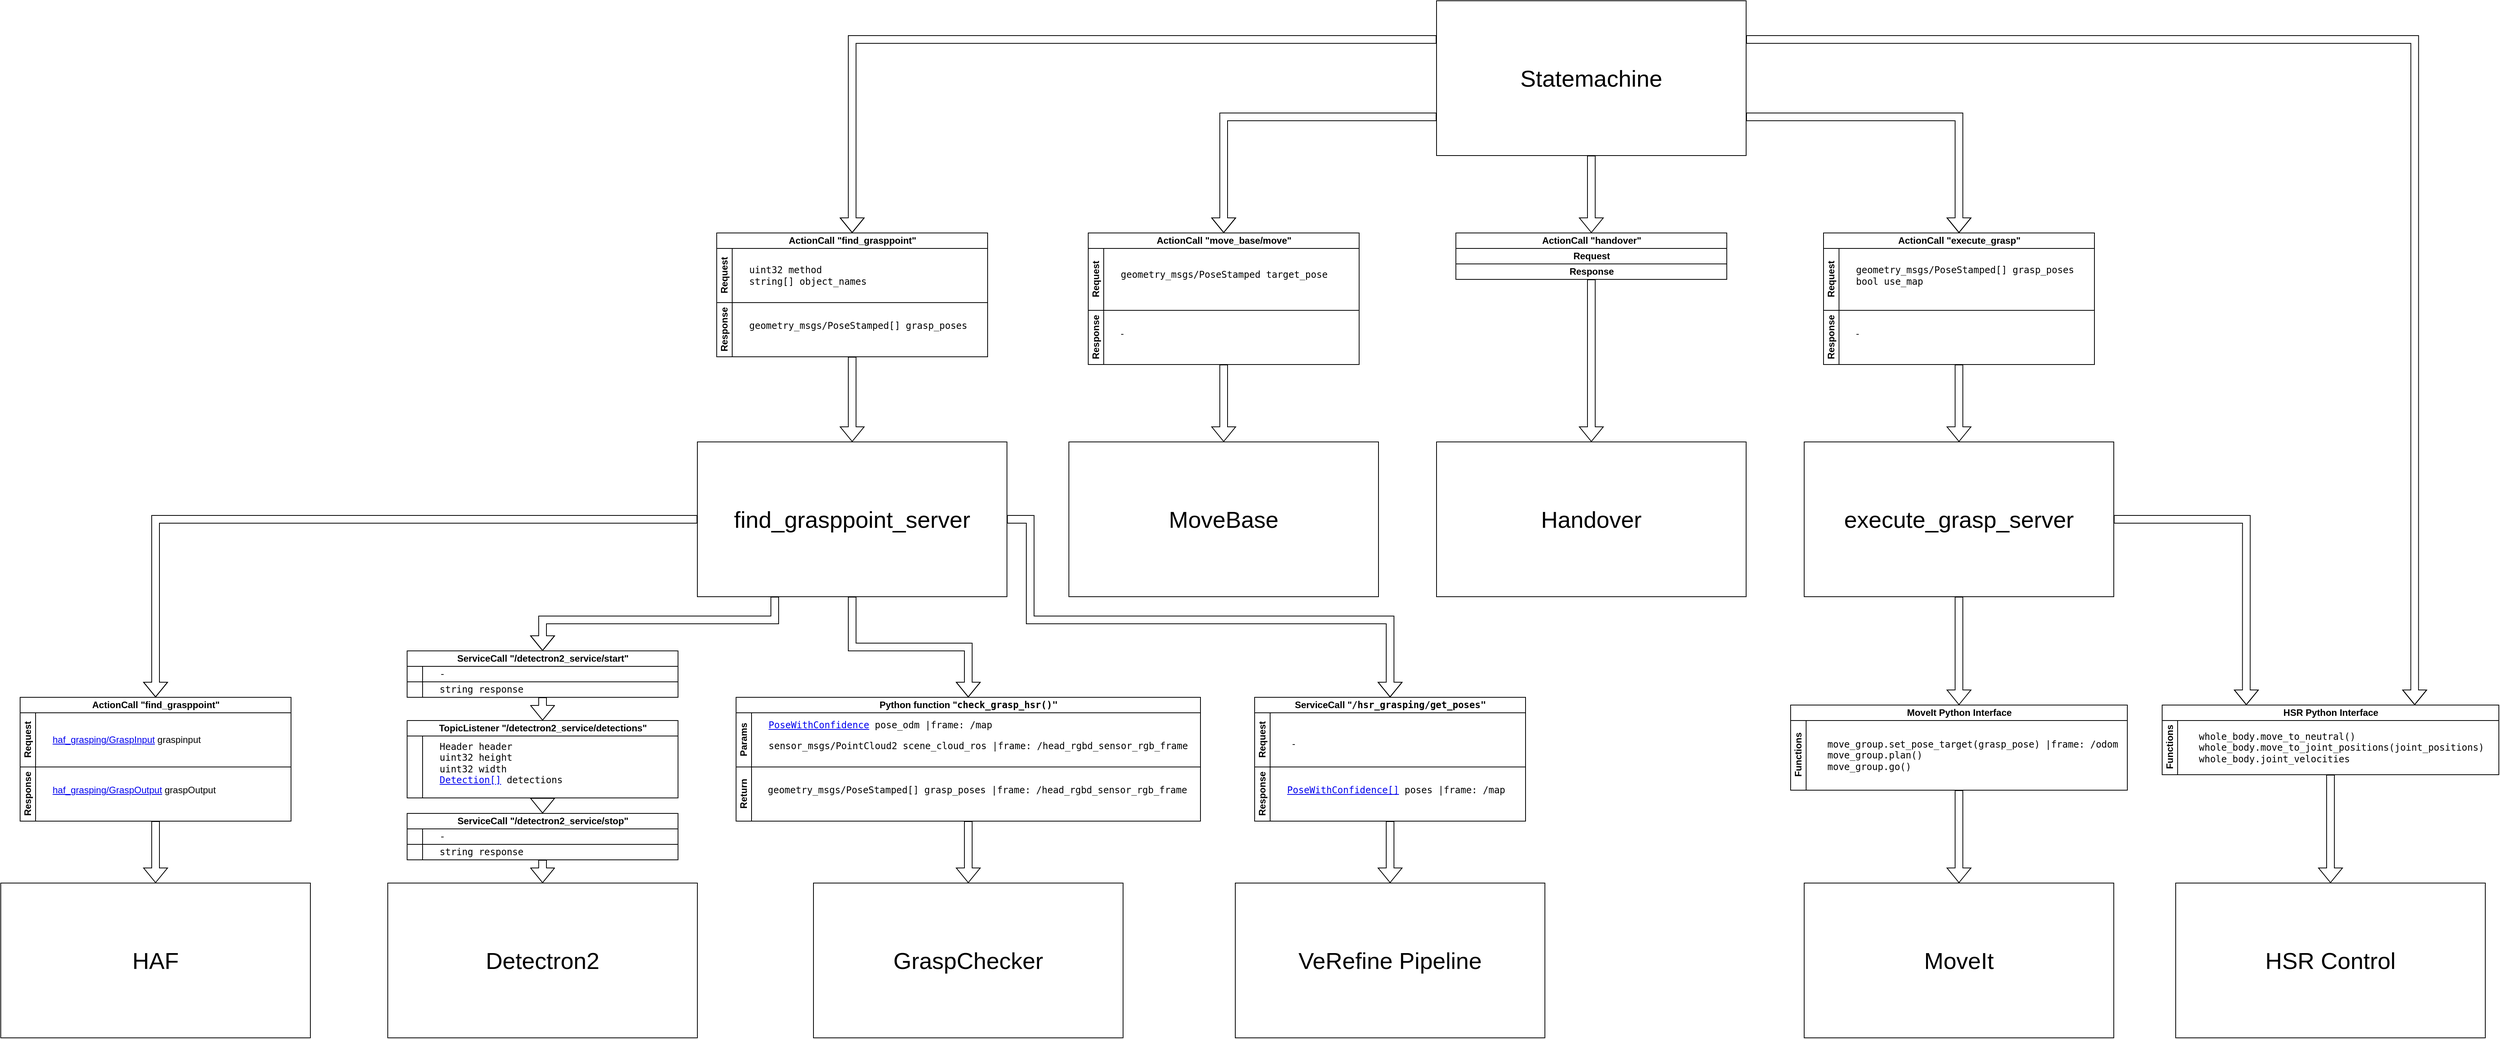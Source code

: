 <mxfile version="16.5.3" type="device"><diagram id="dp6bo7Ss8BiGR0OTT3F6" name="Page-1"><mxGraphModel dx="3000" dy="1571" grid="1" gridSize="10" guides="1" tooltips="1" connect="1" arrows="1" fold="1" page="1" pageScale="1" pageWidth="850" pageHeight="1100" math="0" shadow="0"><root><mxCell id="0"/><mxCell id="1" parent="0"/><UserObject label="ActionCall &quot;find_grasppoint&quot;" link="https://github.com/v4r-tuwien/grasping_pipeline/blob/main/action/FindGrasppoint.action" id="3"><mxCell style="swimlane;html=1;childLayout=stackLayout;resizeParent=1;resizeParentMax=0;horizontal=1;startSize=20;horizontalStack=0;" parent="1" vertex="1"><mxGeometry x="1005" y="320" width="350" height="160" as="geometry"><mxRectangle x="165" y="390" width="350" height="20" as="alternateBounds"/></mxGeometry></mxCell></UserObject><mxCell id="4" value="&lt;div&gt;Request&lt;/div&gt;" style="swimlane;html=1;startSize=20;horizontal=0;" parent="3" vertex="1"><mxGeometry y="20" width="350" height="70" as="geometry"/></mxCell><mxCell id="5" value="&lt;div&gt;&lt;p&gt;&lt;font face=&quot;monospace&quot;&gt;uint32 method&lt;br&gt;string[] object_names&lt;/font&gt;&lt;br&gt;&lt;/p&gt;&lt;/div&gt;" style="text;html=1;align=left;verticalAlign=middle;resizable=0;points=[];autosize=1;labelPosition=center;verticalLabelPosition=middle;" parent="4" vertex="1"><mxGeometry x="40" y="5" width="170" height="60" as="geometry"/></mxCell><mxCell id="6" value="Response" style="swimlane;html=1;startSize=20;horizontal=0;" parent="3" vertex="1"><mxGeometry y="90" width="350" height="70" as="geometry"/></mxCell><mxCell id="7" value="&lt;div align=&quot;left&quot;&gt;&lt;font face=&quot;monospace&quot;&gt;geometry_msgs/PoseStamped[] grasp_poses&lt;/font&gt;&lt;/div&gt;" style="text;html=1;align=left;verticalAlign=middle;resizable=0;points=[];autosize=1;" parent="6" vertex="1"><mxGeometry x="40" y="20" width="300" height="20" as="geometry"/></mxCell><mxCell id="8" style="edgeStyle=orthogonalEdgeStyle;rounded=0;orthogonalLoop=1;jettySize=auto;html=1;exitX=1;exitY=0.5;exitDx=0;exitDy=0;entryX=0.5;entryY=0;entryDx=0;entryDy=0;shape=flexArrow;" parent="1" source="12" target="27" edge="1"><mxGeometry relative="1" as="geometry"><Array as="points"><mxPoint x="1410" y="690"/><mxPoint x="1410" y="820"/><mxPoint x="1875" y="820"/></Array></mxGeometry></mxCell><mxCell id="9" style="edgeStyle=orthogonalEdgeStyle;rounded=0;orthogonalLoop=1;jettySize=auto;html=1;entryX=0.5;entryY=0;entryDx=0;entryDy=0;shape=flexArrow;" parent="1" source="12" target="34" edge="1"><mxGeometry relative="1" as="geometry"><mxPoint x="1330" y="790" as="sourcePoint"/><Array as="points"/></mxGeometry></mxCell><mxCell id="10" style="edgeStyle=orthogonalEdgeStyle;rounded=0;orthogonalLoop=1;jettySize=auto;html=1;exitX=0.25;exitY=1;exitDx=0;exitDy=0;entryX=0.5;entryY=0;entryDx=0;entryDy=0;shape=flexArrow;" parent="1" source="12" target="53" edge="1"><mxGeometry relative="1" as="geometry"><mxPoint x="810" y="740" as="targetPoint"/><Array as="points"><mxPoint x="1080" y="820"/><mxPoint x="780" y="820"/></Array></mxGeometry></mxCell><mxCell id="11" style="edgeStyle=orthogonalEdgeStyle;rounded=0;html=1;exitX=0;exitY=0.5;exitDx=0;exitDy=0;shape=flexArrow;" parent="1" source="12" target="59" edge="1"><mxGeometry relative="1" as="geometry"/></mxCell><UserObject label="&lt;font style=&quot;font-size: 30px;&quot;&gt;find_grasppoint_server&lt;/font&gt;" link="https://github.com/v4r-tuwien/grasping_pipeline/blob/main/scripts/find_grasppoint_action_server.py" id="12"><mxCell style="rounded=0;whiteSpace=wrap;html=1;fontSize=30;" parent="1" vertex="1"><mxGeometry x="980" y="590" width="400" height="200" as="geometry"/></mxCell></UserObject><mxCell id="13" style="edgeStyle=orthogonalEdgeStyle;shape=flexArrow;rounded=0;html=1;exitX=0.5;exitY=1;exitDx=0;exitDy=0;entryX=0.5;entryY=0;entryDx=0;entryDy=0;" parent="1" source="14" target="73" edge="1"><mxGeometry relative="1" as="geometry"/></mxCell><mxCell id="-FwHrQFXTX_sr2oNrCZI-79" style="edgeStyle=orthogonalEdgeStyle;shape=flexArrow;rounded=0;html=1;exitX=1;exitY=0.5;exitDx=0;exitDy=0;entryX=0.25;entryY=0;entryDx=0;entryDy=0;" parent="1" source="14" target="-FwHrQFXTX_sr2oNrCZI-87" edge="1"><mxGeometry relative="1" as="geometry"/></mxCell><UserObject label="&lt;font style=&quot;font-size: 30px;&quot;&gt;execute_grasp_server&lt;/font&gt;" link="https://github.com/v4r-tuwien/grasping_pipeline/blob/main/scripts/execute_grasp_action_server.py" id="14"><mxCell style="rounded=0;whiteSpace=wrap;html=1;fontSize=30;" parent="1" vertex="1"><mxGeometry x="2410" y="590" width="400" height="200" as="geometry"/></mxCell></UserObject><mxCell id="15" style="edgeStyle=orthogonalEdgeStyle;rounded=0;orthogonalLoop=1;jettySize=auto;html=1;exitX=0;exitY=0.25;exitDx=0;exitDy=0;entryX=0.5;entryY=0;entryDx=0;entryDy=0;shape=flexArrow;" parent="1" source="18" target="3" edge="1"><mxGeometry relative="1" as="geometry"/></mxCell><mxCell id="16" style="edgeStyle=orthogonalEdgeStyle;rounded=0;orthogonalLoop=1;jettySize=auto;html=1;exitX=1;exitY=0.75;exitDx=0;exitDy=0;entryX=0.5;entryY=0;entryDx=0;entryDy=0;shape=flexArrow;" parent="1" source="18" target="20" edge="1"><mxGeometry relative="1" as="geometry"/></mxCell><mxCell id="17" style="edgeStyle=orthogonalEdgeStyle;shape=flexArrow;rounded=0;html=1;exitX=0.5;exitY=1;exitDx=0;exitDy=0;entryX=0.5;entryY=0;entryDx=0;entryDy=0;" parent="1" source="18" target="66" edge="1"><mxGeometry relative="1" as="geometry"/></mxCell><mxCell id="-FwHrQFXTX_sr2oNrCZI-78" style="edgeStyle=orthogonalEdgeStyle;rounded=0;orthogonalLoop=1;jettySize=auto;html=1;exitX=0;exitY=0.75;exitDx=0;exitDy=0;entryX=0.5;entryY=0;entryDx=0;entryDy=0;shape=flexArrow;" parent="1" source="18" target="-FwHrQFXTX_sr2oNrCZI-81" edge="1"><mxGeometry relative="1" as="geometry"><Array as="points"><mxPoint x="1660" y="170"/></Array></mxGeometry></mxCell><mxCell id="-FwHrQFXTX_sr2oNrCZI-80" style="edgeStyle=orthogonalEdgeStyle;shape=flexArrow;rounded=0;html=1;exitX=1;exitY=0.25;exitDx=0;exitDy=0;entryX=0.75;entryY=0;entryDx=0;entryDy=0;" parent="1" source="18" target="-FwHrQFXTX_sr2oNrCZI-87" edge="1"><mxGeometry relative="1" as="geometry"/></mxCell><UserObject label="&lt;div&gt;&lt;font style=&quot;font-size: 30px&quot;&gt;Statemachine&lt;/font&gt;&lt;/div&gt;" link="https://github.com/v4r-tuwien/grasping_pipeline/blob/main/scripts/statemachine.py" id="18"><mxCell style="rounded=0;whiteSpace=wrap;html=1;" parent="1" vertex="1"><mxGeometry x="1935" y="20" width="400" height="200" as="geometry"/></mxCell></UserObject><mxCell id="19" style="edgeStyle=orthogonalEdgeStyle;rounded=0;orthogonalLoop=1;jettySize=auto;html=1;exitX=0.5;exitY=1;exitDx=0;exitDy=0;entryX=0.5;entryY=0;entryDx=0;entryDy=0;shape=flexArrow;" parent="1" source="6" target="12" edge="1"><mxGeometry relative="1" as="geometry"/></mxCell><UserObject label="ActionCall &quot;execute_grasp&quot;" link="https://github.com/v4r-tuwien/grasping_pipeline/blob/main/action/ExecuteGrasp.action" id="20"><mxCell style="swimlane;html=1;childLayout=stackLayout;resizeParent=1;resizeParentMax=0;horizontal=1;startSize=20;horizontalStack=0;" parent="1" vertex="1"><mxGeometry x="2435" y="320" width="350" height="170" as="geometry"><mxRectangle x="685" y="385" width="350" height="20" as="alternateBounds"/></mxGeometry></mxCell></UserObject><mxCell id="21" value="&lt;div&gt;Request&lt;/div&gt;" style="swimlane;html=1;startSize=20;horizontal=0;" parent="20" vertex="1"><mxGeometry y="20" width="350" height="80" as="geometry"/></mxCell><mxCell id="22" value="&lt;pre class=&quot;code highlight&quot; lang=&quot;plaintext&quot;&gt;geometry_msgs/PoseStamped[] grasp_poses&lt;br&gt;bool use_map&lt;font face=&quot;Lucida Console&quot;&gt;&lt;br&gt;&lt;/font&gt;&lt;/pre&gt;" style="text;html=1;align=left;verticalAlign=middle;resizable=0;points=[];autosize=1;labelPosition=center;verticalLabelPosition=middle;" parent="21" vertex="1"><mxGeometry x="40" y="5" width="300" height="60" as="geometry"/></mxCell><mxCell id="23" value="Response" style="swimlane;html=1;startSize=20;horizontal=0;" parent="20" vertex="1"><mxGeometry y="100" width="350" height="70" as="geometry"/></mxCell><mxCell id="24" value="-" style="text;html=1;align=left;verticalAlign=middle;resizable=0;points=[];autosize=1;" parent="23" vertex="1"><mxGeometry x="40" y="20" width="20" height="20" as="geometry"/></mxCell><mxCell id="25" style="edgeStyle=orthogonalEdgeStyle;rounded=0;orthogonalLoop=1;jettySize=auto;html=1;exitX=0.5;exitY=1;exitDx=0;exitDy=0;entryX=0.5;entryY=0;entryDx=0;entryDy=0;shape=flexArrow;" parent="1" source="23" target="14" edge="1"><mxGeometry relative="1" as="geometry"/></mxCell><UserObject label="&lt;font style=&quot;font-size: 30px;&quot;&gt;VeRefine Pipeline&lt;br style=&quot;font-size: 30px;&quot;&gt;&lt;/font&gt;" link="https://github.com/dornik/hsr-grasping" id="26"><mxCell style="rounded=0;whiteSpace=wrap;html=1;fontSize=30;" parent="1" vertex="1"><mxGeometry x="1675" y="1160" width="400" height="200" as="geometry"/></mxCell></UserObject><UserObject label="ServiceCall &quot;&lt;code&gt;/hsr_grasping/get_poses&quot;&lt;/code&gt;" link="https://github.com/v4r-tuwien/object_detector_msgs/blob/main/srv/get_poses.srv" id="27"><mxCell style="swimlane;html=1;childLayout=stackLayout;resizeParent=1;resizeParentMax=0;horizontal=1;startSize=20;horizontalStack=0;" parent="1" vertex="1"><mxGeometry x="1700" y="920" width="350" height="160" as="geometry"><mxRectangle x="165" y="910" width="350" height="20" as="alternateBounds"/></mxGeometry></mxCell></UserObject><mxCell id="28" value="&lt;div&gt;Request&lt;/div&gt;" style="swimlane;html=1;startSize=20;horizontal=0;" parent="27" vertex="1"><mxGeometry y="20" width="350" height="70" as="geometry"/></mxCell><mxCell id="29" value="-" style="text;html=1;align=center;verticalAlign=middle;resizable=0;points=[];autosize=1;" parent="28" vertex="1"><mxGeometry x="40" y="30" width="20" height="20" as="geometry"/></mxCell><mxCell id="30" value="Response" style="swimlane;html=1;startSize=20;horizontal=0;" parent="27" vertex="1"><mxGeometry y="90" width="350" height="70" as="geometry"/></mxCell><mxCell id="31" value="&lt;div&gt;&lt;font face=&quot;monospace&quot;&gt;&lt;a href=&quot;https://rgit.acin.tuwien.ac.at/msuchi/object_detector_msgs/-/blob/master/msg/PoseWithConfidence.msg&quot;&gt;PoseWithConfidence[]&lt;/a&gt; poses |frame: /map&lt;/font&gt;&lt;br&gt;&lt;/div&gt;&lt;div&gt;&lt;a href=&quot;https://rgit.acin.tuwien.ac.at/msuchi/object_detector_msgs/-/blob/master/msg/PoseWithConfidence.msg&quot;&gt;&lt;code&gt;&lt;/code&gt;&lt;/a&gt;&lt;/div&gt;" style="text;html=1;align=left;verticalAlign=middle;resizable=0;points=[];autosize=1;" parent="30" vertex="1"><mxGeometry x="40" y="20" width="300" height="20" as="geometry"/></mxCell><mxCell id="32" style="edgeStyle=orthogonalEdgeStyle;rounded=0;orthogonalLoop=1;jettySize=auto;html=1;exitX=0.5;exitY=1;exitDx=0;exitDy=0;entryX=0.5;entryY=0;entryDx=0;entryDy=0;shape=flexArrow;" parent="1" source="30" target="26" edge="1"><mxGeometry relative="1" as="geometry"/></mxCell><UserObject label="&lt;font style=&quot;font-size: 30px;&quot;&gt;GraspChecker&lt;br style=&quot;font-size: 30px;&quot;&gt;&lt;/font&gt;" link="https://github.com/v4r-tuwien/grasping_pipeline/blob/main/scripts/grasp_checker.py" id="33"><mxCell style="rounded=0;whiteSpace=wrap;html=1;fontSize=30;" parent="1" vertex="1"><mxGeometry x="1130" y="1160" width="400" height="200" as="geometry"/></mxCell></UserObject><UserObject label="Python function &quot;&lt;code&gt;check_grasp_hsr()&quot;&lt;/code&gt;" link="https://github.com/v4r-tuwien/grasping_pipeline/blob/main/scripts/grasp_checker.py#L225" id="34"><mxCell style="swimlane;html=1;childLayout=stackLayout;resizeParent=1;resizeParentMax=0;horizontal=1;startSize=20;horizontalStack=0;" parent="1" vertex="1"><mxGeometry x="1030" y="920" width="600" height="160" as="geometry"><mxRectangle x="165" y="390" width="350" height="20" as="alternateBounds"/></mxGeometry></mxCell></UserObject><mxCell id="35" value="&lt;div&gt;Params&lt;/div&gt;" style="swimlane;html=1;startSize=20;horizontal=0;" parent="34" vertex="1"><mxGeometry y="20" width="600" height="70" as="geometry"/></mxCell><mxCell id="36" value=" &lt;font face=&quot;monospace&quot;&gt;&lt;a href=&quot;https://rgit.acin.tuwien.ac.at/msuchi/object_detector_msgs/-/blob/master/msg/PoseWithConfidence.msg&quot;&gt;PoseWithConfidence&lt;/a&gt; pose_odm |frame: /map&lt;br&gt;&lt;/font&gt;&lt;pre&gt;sensor_msgs/PointCloud2 scene_cloud_ros |frame: /head_rgbd_sensor_rgb_frame&lt;/pre&gt;" style="text;html=1;align=left;verticalAlign=middle;resizable=0;points=[];autosize=1;labelPosition=center;verticalLabelPosition=middle;" parent="35" vertex="1"><mxGeometry x="40" y="5" width="560" height="60" as="geometry"/></mxCell><mxCell id="37" value="Return" style="swimlane;html=1;startSize=20;horizontal=0;" parent="34" vertex="1"><mxGeometry y="90" width="600" height="70" as="geometry"/></mxCell><mxCell id="38" value="&lt;div align=&quot;left&quot;&gt;&lt;font face=&quot;monospace&quot;&gt;geometry_msgs/PoseStamped[] grasp_poses |frame: /head_rgbd_sensor_rgb_frame&lt;/font&gt;&lt;/div&gt;" style="text;html=1;align=left;verticalAlign=middle;resizable=0;points=[];autosize=1;" parent="37" vertex="1"><mxGeometry x="39" y="20" width="560" height="20" as="geometry"/></mxCell><mxCell id="39" style="edgeStyle=orthogonalEdgeStyle;rounded=0;orthogonalLoop=1;jettySize=auto;html=1;exitX=0.5;exitY=1;exitDx=0;exitDy=0;entryX=0.5;entryY=0;entryDx=0;entryDy=0;shape=flexArrow;" parent="1" source="37" target="33" edge="1"><mxGeometry relative="1" as="geometry"/></mxCell><UserObject label="&lt;font style=&quot;font-size: 30px;&quot;&gt;HAF&lt;br style=&quot;font-size: 30px;&quot;&gt;&lt;/font&gt;" link="https://github.com/davidfischinger/haf_grasping" id="40"><mxCell style="rounded=0;whiteSpace=wrap;html=1;fontSize=30;" parent="1" vertex="1"><mxGeometry x="80" y="1160" width="400" height="200" as="geometry"/></mxCell></UserObject><UserObject label="&lt;font style=&quot;font-size: 30px;&quot;&gt;Detectron2&lt;br style=&quot;font-size: 30px;&quot;&gt;&lt;/font&gt;" link="https://github.com/v4r-tuwien/detectron2_ros" id="41"><mxCell style="rounded=0;whiteSpace=wrap;html=1;fontSize=30;" parent="1" vertex="1"><mxGeometry x="580" y="1160" width="400" height="200" as="geometry"/></mxCell></UserObject><mxCell id="42" value="" style="group" parent="1" vertex="1" connectable="0"><mxGeometry x="605" y="880" width="350" height="250" as="geometry"/></mxCell><UserObject label="TopicListener &quot;/detectron2_service/detections&quot;" link="https://github.com/v4r-tuwien/object_detector_msgs/tree/main/msg/Detections.msg" id="43"><mxCell style="swimlane;html=1;childLayout=stackLayout;resizeParent=1;resizeParentMax=0;horizontal=1;startSize=20;horizontalStack=0;" parent="42" vertex="1"><mxGeometry y="70" width="350" height="100" as="geometry"><mxRectangle x="165" y="390" width="350" height="20" as="alternateBounds"/></mxGeometry></mxCell></UserObject><mxCell id="44" value="" style="swimlane;html=1;startSize=20;horizontal=0;" parent="43" vertex="1"><mxGeometry y="20" width="350" height="80" as="geometry"/></mxCell><mxCell id="45" value="&lt;pre class=&quot;code highlight&quot; lang=&quot;plaintext&quot;&gt;&lt;span id=&quot;LC1&quot; class=&quot;line&quot; lang=&quot;plaintext&quot;&gt;Header header&lt;/span&gt;&lt;br&gt;&lt;span id=&quot;LC3&quot; class=&quot;line&quot; lang=&quot;plaintext&quot;&gt;uint32 height&lt;/span&gt;&lt;br&gt;&lt;span id=&quot;LC4&quot; class=&quot;line&quot; lang=&quot;plaintext&quot;&gt;uint32 width&lt;/span&gt;&lt;br&gt;&lt;span id=&quot;LC6&quot; class=&quot;line&quot; lang=&quot;plaintext&quot;&gt;&lt;a href=&quot;https://rgit.acin.tuwien.ac.at/msuchi/object_detector_msgs/-/blob/master/msg/Detection.msg&quot;&gt;Detection[]&lt;/a&gt; detections&lt;/span&gt;&lt;br&gt;&lt;/pre&gt;" style="text;html=1;align=left;verticalAlign=middle;resizable=0;points=[];autosize=1;fontFamily=monospace;" parent="44" vertex="1"><mxGeometry x="40" y="-10" width="170" height="90" as="geometry"/></mxCell><UserObject label="ServiceCall &quot;/detectron2_service/stop&quot;" link="https://github.com/v4r-tuwien/object_detector_msgs/tree/main/srv/stop.srv" id="46"><mxCell style="swimlane;html=1;childLayout=stackLayout;resizeParent=1;resizeParentMax=0;horizontal=1;startSize=20;horizontalStack=0;" parent="42" vertex="1"><mxGeometry y="190" width="350" height="60" as="geometry"><mxRectangle x="165" y="390" width="350" height="20" as="alternateBounds"/></mxGeometry></mxCell></UserObject><mxCell id="47" value="" style="swimlane;html=1;startSize=20;horizontal=0;" parent="46" vertex="1"><mxGeometry y="20" width="350" height="20" as="geometry"/></mxCell><mxCell id="48" value="-" style="text;html=1;align=left;verticalAlign=middle;resizable=0;points=[];autosize=1;fontFamily=monospace;" parent="47" vertex="1"><mxGeometry x="40" width="20" height="20" as="geometry"/></mxCell><mxCell id="49" value="" style="swimlane;html=1;startSize=20;horizontal=0;" parent="46" vertex="1"><mxGeometry y="40" width="350" height="20" as="geometry"/></mxCell><mxCell id="50" value="&lt;div align=&quot;left&quot;&gt;&lt;font face=&quot;monospace&quot;&gt;string response&lt;/font&gt;&lt;/div&gt;" style="text;html=1;align=left;verticalAlign=middle;resizable=0;points=[];autosize=1;" parent="49" vertex="1"><mxGeometry x="40" width="120" height="20" as="geometry"/></mxCell><mxCell id="51" style="edgeStyle=none;html=1;entryX=0.5;entryY=0;entryDx=0;entryDy=0;fontFamily=monospace;shape=flexArrow;" parent="42" source="44" target="46" edge="1"><mxGeometry relative="1" as="geometry"/></mxCell><mxCell id="52" style="edgeStyle=none;html=1;entryX=0.5;entryY=0;entryDx=0;entryDy=0;fontFamily=monospace;shape=flexArrow;" parent="1" source="49" target="41" edge="1"><mxGeometry relative="1" as="geometry"/></mxCell><UserObject label="ServiceCall &quot;/detectron2_service/start&quot;" link="https://github.com/v4r-tuwien/object_detector_msgs/tree/main/srv/start.srv" id="53"><mxCell style="swimlane;html=1;childLayout=stackLayout;resizeParent=1;resizeParentMax=0;horizontal=1;startSize=20;horizontalStack=0;" parent="1" vertex="1"><mxGeometry x="605" y="860" width="350" height="60" as="geometry"><mxRectangle x="165" y="390" width="350" height="20" as="alternateBounds"/></mxGeometry></mxCell></UserObject><mxCell id="54" value="" style="swimlane;html=1;startSize=20;horizontal=0;" parent="53" vertex="1"><mxGeometry y="20" width="350" height="20" as="geometry"/></mxCell><mxCell id="55" value="-" style="text;html=1;align=left;verticalAlign=middle;resizable=0;points=[];autosize=1;fontFamily=monospace;" parent="54" vertex="1"><mxGeometry x="40" width="20" height="20" as="geometry"/></mxCell><mxCell id="56" value="" style="swimlane;html=1;startSize=20;horizontal=0;" parent="53" vertex="1"><mxGeometry y="40" width="350" height="20" as="geometry"/></mxCell><mxCell id="57" value="&lt;div align=&quot;left&quot;&gt;&lt;font face=&quot;monospace&quot;&gt;string response&lt;/font&gt;&lt;/div&gt;" style="text;html=1;align=left;verticalAlign=middle;resizable=0;points=[];autosize=1;" parent="56" vertex="1"><mxGeometry x="40" width="120" height="20" as="geometry"/></mxCell><mxCell id="58" style="edgeStyle=none;html=1;entryX=0.5;entryY=0;entryDx=0;entryDy=0;fontFamily=monospace;shape=flexArrow;" parent="1" source="56" target="43" edge="1"><mxGeometry relative="1" as="geometry"/></mxCell><UserObject label="ActionCall &quot;find_grasppoint&quot;" link="https://github.com/davidfischinger/haf_grasping/blob/master/action/CalcGraspPointsServer.action" id="59"><mxCell style="swimlane;html=1;childLayout=stackLayout;resizeParent=1;resizeParentMax=0;horizontal=1;startSize=20;horizontalStack=0;" parent="1" vertex="1"><mxGeometry x="105" y="920" width="350" height="160" as="geometry"><mxRectangle x="165" y="390" width="350" height="20" as="alternateBounds"/></mxGeometry></mxCell></UserObject><mxCell id="60" value="&lt;div&gt;Request&lt;/div&gt;" style="swimlane;html=1;startSize=20;horizontal=0;" parent="59" vertex="1"><mxGeometry y="20" width="350" height="70" as="geometry"/></mxCell><mxCell id="61" value="&lt;p&gt;&lt;a href=&quot;https://github.com/davidfischinger/haf_grasping/blob/master/msg/GraspInput.msg&quot;&gt;haf_grasping/GraspInput&lt;/a&gt; graspinput&lt;/p&gt;" style="text;html=1;align=left;verticalAlign=middle;resizable=0;points=[];autosize=1;labelPosition=center;verticalLabelPosition=middle;" parent="60" vertex="1"><mxGeometry x="40" y="15" width="210" height="40" as="geometry"/></mxCell><mxCell id="62" value="Response" style="swimlane;html=1;startSize=20;horizontal=0;" parent="59" vertex="1"><mxGeometry y="90" width="350" height="70" as="geometry"/></mxCell><mxCell id="63" value="&lt;div align=&quot;left&quot;&gt;&lt;a href=&quot;https://github.com/davidfischinger/haf_grasping/blob/master/msg/GraspOutput.msg&quot;&gt;haf_grasping/GraspOutput&lt;/a&gt; graspOutput&lt;br&gt;&lt;/div&gt;" style="text;html=1;align=left;verticalAlign=middle;resizable=0;points=[];autosize=1;" parent="62" vertex="1"><mxGeometry x="40" y="20" width="230" height="20" as="geometry"/></mxCell><mxCell id="64" style="edgeStyle=orthogonalEdgeStyle;shape=flexArrow;rounded=0;html=1;exitX=0.5;exitY=1;exitDx=0;exitDy=0;entryX=0.5;entryY=0;entryDx=0;entryDy=0;" parent="1" source="62" target="40" edge="1"><mxGeometry relative="1" as="geometry"/></mxCell><UserObject label="&lt;div style=&quot;font-size: 30px;&quot;&gt;&lt;font style=&quot;font-size: 30px;&quot;&gt;Handover&lt;/font&gt;&lt;/div&gt;" link="https://github.com/markusltnr/sasha_handover" id="65"><mxCell style="rounded=0;whiteSpace=wrap;html=1;fontSize=30;" parent="1" vertex="1"><mxGeometry x="1935" y="590" width="400" height="200" as="geometry"/></mxCell></UserObject><UserObject label="ActionCall &quot;handover&quot;" link="https://github.com/markusltnr/sasha_handover/blob/master/action/Handover.action" id="66"><mxCell style="swimlane;html=1;childLayout=stackLayout;resizeParent=1;resizeParentMax=0;horizontal=1;startSize=20;horizontalStack=0;" parent="1" vertex="1"><mxGeometry x="1960" y="320" width="350" height="60" as="geometry"><mxRectangle x="685" y="385" width="350" height="20" as="alternateBounds"/></mxGeometry></mxCell></UserObject><mxCell id="67" value="&lt;div&gt;Request&lt;/div&gt;" style="swimlane;html=1;startSize=20;horizontal=0;" parent="66" vertex="1" collapsed="1"><mxGeometry y="20" width="350" height="20" as="geometry"><mxRectangle y="20" width="350" height="80" as="alternateBounds"/></mxGeometry></mxCell><mxCell id="68" value="&lt;pre class=&quot;code highlight&quot; lang=&quot;plaintext&quot;&gt;&lt;code&gt;float32 force_thresh&lt;/code&gt;&lt;font face=&quot;Lucida Console&quot;&gt;&lt;br&gt;&lt;/font&gt;&lt;/pre&gt;" style="text;html=1;align=left;verticalAlign=middle;resizable=0;points=[];autosize=1;labelPosition=center;verticalLabelPosition=middle;" parent="67" vertex="1"><mxGeometry x="40" y="15" width="160" height="40" as="geometry"/></mxCell><mxCell id="69" value="Response" style="swimlane;html=1;startSize=20;horizontal=0;" parent="66" vertex="1" collapsed="1"><mxGeometry y="40" width="350" height="20" as="geometry"><mxRectangle y="100" width="350" height="70" as="alternateBounds"/></mxGeometry></mxCell><mxCell id="70" value="-" style="text;html=1;align=left;verticalAlign=middle;resizable=0;points=[];autosize=1;" parent="69" vertex="1"><mxGeometry x="40" y="20" width="20" height="20" as="geometry"/></mxCell><mxCell id="71" style="edgeStyle=orthogonalEdgeStyle;shape=flexArrow;rounded=0;html=1;exitX=0.5;exitY=1;exitDx=0;exitDy=0;entryX=0.5;entryY=0;entryDx=0;entryDy=0;" parent="1" source="69" target="65" edge="1"><mxGeometry relative="1" as="geometry"/></mxCell><UserObject label="&lt;font style=&quot;font-size: 30px;&quot;&gt;MoveIt&lt;/font&gt;" link="https://github.com/ros-planning/moveit" id="72"><mxCell style="rounded=0;whiteSpace=wrap;html=1;fontSize=30;" parent="1" vertex="1"><mxGeometry x="2410" y="1160" width="400" height="200" as="geometry"/></mxCell></UserObject><UserObject label="MoveIt Python Interface" link="https://ros-planning.github.io/moveit_tutorials/doc/move_group_python_interface/move_group_python_interface_tutorial.html" id="73"><mxCell style="swimlane;html=1;childLayout=stackLayout;resizeParent=1;resizeParentMax=0;horizontal=1;startSize=20;horizontalStack=0;" parent="1" vertex="1"><mxGeometry x="2392.5" y="930" width="435" height="110" as="geometry"><mxRectangle x="165" y="910" width="350" height="20" as="alternateBounds"/></mxGeometry></mxCell></UserObject><mxCell id="74" value="&lt;div&gt;Functions&lt;/div&gt;" style="swimlane;html=1;startSize=20;horizontal=0;" parent="73" vertex="1"><mxGeometry y="20" width="435" height="90" as="geometry"/></mxCell><mxCell id="75" value="&lt;pre class=&quot;code highlight&quot; lang=&quot;python&quot;&gt;&lt;div&gt;&lt;span class=&quot;n&quot; style=&quot;white-space: nowrap&quot;&gt;move_group&lt;/span&gt;&lt;span class=&quot;p&quot; style=&quot;white-space: nowrap&quot;&gt;.&lt;/span&gt;&lt;span class=&quot;n&quot; style=&quot;white-space: nowrap&quot;&gt;set_pose_target&lt;/span&gt;&lt;span class=&quot;p&quot; style=&quot;white-space: nowrap&quot;&gt;(&lt;/span&gt;&lt;span class=&quot;n&quot; style=&quot;white-space: nowrap&quot;&gt;grasp_pose&lt;/span&gt;&lt;span class=&quot;p&quot; style=&quot;white-space: nowrap&quot;&gt;) |frame: /odom&lt;/span&gt;&lt;/div&gt;&lt;span id=&quot;LC88&quot; class=&quot;line&quot; lang=&quot;python&quot;&gt;&lt;div&gt;&lt;span class=&quot;n&quot; style=&quot;white-space: nowrap&quot;&gt;move_group&lt;/span&gt;&lt;span class=&quot;p&quot; style=&quot;white-space: nowrap&quot;&gt;.&lt;/span&gt;&lt;span class=&quot;n&quot; style=&quot;white-space: nowrap&quot;&gt;plan&lt;/span&gt;&lt;span class=&quot;p&quot; style=&quot;white-space: nowrap&quot;&gt;()&lt;/span&gt;&lt;/div&gt;&lt;div&gt;&lt;span class=&quot;p&quot; style=&quot;white-space: nowrap&quot;&gt;move_group.go()&lt;/span&gt;&lt;/div&gt;&lt;/span&gt;&lt;/pre&gt;" style="text;html=1;align=left;verticalAlign=middle;resizable=0;points=[];autosize=1;" parent="74" vertex="1"><mxGeometry x="45" y="10" width="390" height="70" as="geometry"/></mxCell><mxCell id="76" style="edgeStyle=orthogonalEdgeStyle;shape=flexArrow;rounded=0;html=1;entryX=0.5;entryY=0;entryDx=0;entryDy=0;exitX=0.5;exitY=1;exitDx=0;exitDy=0;" parent="1" source="74" target="72" edge="1"><mxGeometry relative="1" as="geometry"><mxPoint x="2610" y="1080" as="sourcePoint"/></mxGeometry></mxCell><UserObject label="&lt;div style=&quot;font-size: 30px&quot;&gt;&lt;font style=&quot;font-size: 30px&quot;&gt;MoveBase&lt;/font&gt;&lt;/div&gt;" link="http://wiki.ros.org/move_base" id="-FwHrQFXTX_sr2oNrCZI-76"><mxCell style="rounded=0;whiteSpace=wrap;html=1;fontSize=30;" parent="1" vertex="1"><mxGeometry x="1460" y="590" width="400" height="200" as="geometry"/></mxCell></UserObject><UserObject label="&lt;div style=&quot;font-size: 30px&quot;&gt;&lt;font style=&quot;font-size: 30px&quot;&gt;HSR Control&lt;/font&gt;&lt;/div&gt;" link="https://docs.hsr.io/hsr_develop_manual_en/python_interface/python_interface.html" id="-FwHrQFXTX_sr2oNrCZI-77"><mxCell style="rounded=0;whiteSpace=wrap;html=1;fontSize=11;labelBackgroundColor=#ffffff;endArrow=classic;" parent="1" vertex="1"><mxGeometry x="2890" y="1160" width="400" height="200" as="geometry"/></mxCell></UserObject><UserObject label="ActionCall &quot;move_base/move&quot;" link="https://github.com/ros-planning/navigation_msgs/blob/ros1/move_base_msgs/action/MoveBase.action" id="-FwHrQFXTX_sr2oNrCZI-81"><mxCell style="swimlane;html=1;childLayout=stackLayout;resizeParent=1;resizeParentMax=0;horizontal=1;startSize=20;horizontalStack=0;" parent="1" vertex="1"><mxGeometry x="1485" y="320" width="350" height="170" as="geometry"><mxRectangle x="685" y="385" width="350" height="20" as="alternateBounds"/></mxGeometry></mxCell></UserObject><mxCell id="-FwHrQFXTX_sr2oNrCZI-82" value="&lt;div&gt;Request&lt;/div&gt;" style="swimlane;html=1;startSize=20;horizontal=0;" parent="-FwHrQFXTX_sr2oNrCZI-81" vertex="1"><mxGeometry y="20" width="350" height="80" as="geometry"/></mxCell><mxCell id="-FwHrQFXTX_sr2oNrCZI-83" value="&lt;pre class=&quot;code highlight&quot; lang=&quot;plaintext&quot;&gt;&lt;/pre&gt;&lt;font face=&quot;monospace&quot;&gt;&lt;span&gt;geometry_msgs/PoseStamped target_pose&lt;br/&gt;&lt;br&gt;&lt;/span&gt;&lt;/font&gt;" style="text;html=1;align=left;verticalAlign=middle;resizable=0;points=[];autosize=1;labelPosition=center;verticalLabelPosition=middle;" parent="-FwHrQFXTX_sr2oNrCZI-82" vertex="1"><mxGeometry x="40" y="10" width="280" height="50" as="geometry"/></mxCell><mxCell id="-FwHrQFXTX_sr2oNrCZI-84" value="Response" style="swimlane;html=1;startSize=20;horizontal=0;" parent="-FwHrQFXTX_sr2oNrCZI-81" vertex="1"><mxGeometry y="100" width="350" height="70" as="geometry"/></mxCell><mxCell id="-FwHrQFXTX_sr2oNrCZI-85" value="-" style="text;html=1;align=left;verticalAlign=middle;resizable=0;points=[];autosize=1;" parent="-FwHrQFXTX_sr2oNrCZI-84" vertex="1"><mxGeometry x="40" y="20" width="20" height="20" as="geometry"/></mxCell><mxCell id="-FwHrQFXTX_sr2oNrCZI-86" style="edgeStyle=orthogonalEdgeStyle;shape=flexArrow;rounded=0;html=1;exitX=0.5;exitY=1;exitDx=0;exitDy=0;entryX=0.5;entryY=0;entryDx=0;entryDy=0;" parent="1" source="-FwHrQFXTX_sr2oNrCZI-84" target="-FwHrQFXTX_sr2oNrCZI-76" edge="1"><mxGeometry relative="1" as="geometry"/></mxCell><UserObject label="HSR Python Interface" link="https://docs.hsr.io/hsr_develop_manual_en/python_interface/arm_python_interface.html" id="-FwHrQFXTX_sr2oNrCZI-87"><mxCell style="swimlane;html=1;childLayout=stackLayout;resizeParent=1;resizeParentMax=0;horizontal=1;startSize=20;horizontalStack=0;" parent="1" vertex="1"><mxGeometry x="2872.5" y="930" width="435" height="90" as="geometry"><mxRectangle x="685" y="385" width="350" height="20" as="alternateBounds"/></mxGeometry></mxCell></UserObject><mxCell id="-FwHrQFXTX_sr2oNrCZI-90" value="Functions" style="swimlane;html=1;startSize=20;horizontal=0;" parent="-FwHrQFXTX_sr2oNrCZI-87" vertex="1"><mxGeometry y="20" width="435" height="70" as="geometry"/></mxCell><mxCell id="-FwHrQFXTX_sr2oNrCZI-93" value="&lt;pre class=&quot;code highlight&quot; lang=&quot;python&quot;&gt;&lt;span class=&quot;n&quot;&gt;whole_body.move_to_neutral()&lt;br&gt;whole_body.move_to_joint_positions(joint_positions)&lt;br&gt;whole_body&lt;/span&gt;&lt;span class=&quot;p&quot;&gt;.&lt;/span&gt;&lt;span class=&quot;n&quot;&gt;joint_velocities&lt;/span&gt;&lt;br&gt;&lt;/pre&gt;" style="text;html=1;align=left;verticalAlign=middle;resizable=0;points=[];autosize=1;" parent="-FwHrQFXTX_sr2oNrCZI-90" vertex="1"><mxGeometry x="45" width="380" height="70" as="geometry"/></mxCell><mxCell id="-FwHrQFXTX_sr2oNrCZI-92" style="edgeStyle=orthogonalEdgeStyle;shape=flexArrow;rounded=0;html=1;exitX=0.5;exitY=1;exitDx=0;exitDy=0;entryX=0.5;entryY=0;entryDx=0;entryDy=0;" parent="1" source="-FwHrQFXTX_sr2oNrCZI-90" target="-FwHrQFXTX_sr2oNrCZI-77" edge="1"><mxGeometry relative="1" as="geometry"/></mxCell></root></mxGraphModel></diagram></mxfile>